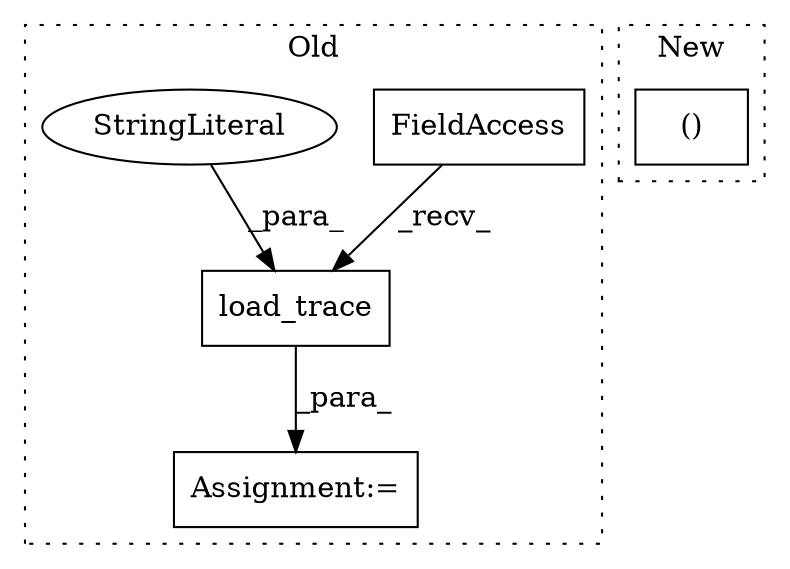 digraph G {
subgraph cluster0 {
1 [label="load_trace" a="32" s="144,191" l="11,1" shape="box"];
3 [label="FieldAccess" a="22" s="132" l="11" shape="box"];
4 [label="Assignment:=" a="7" s="131" l="1" shape="box"];
5 [label="StringLiteral" a="45" s="155" l="36" shape="ellipse"];
label = "Old";
style="dotted";
}
subgraph cluster1 {
2 [label="()" a="106" s="279" l="16" shape="box"];
label = "New";
style="dotted";
}
1 -> 4 [label="_para_"];
3 -> 1 [label="_recv_"];
5 -> 1 [label="_para_"];
}
